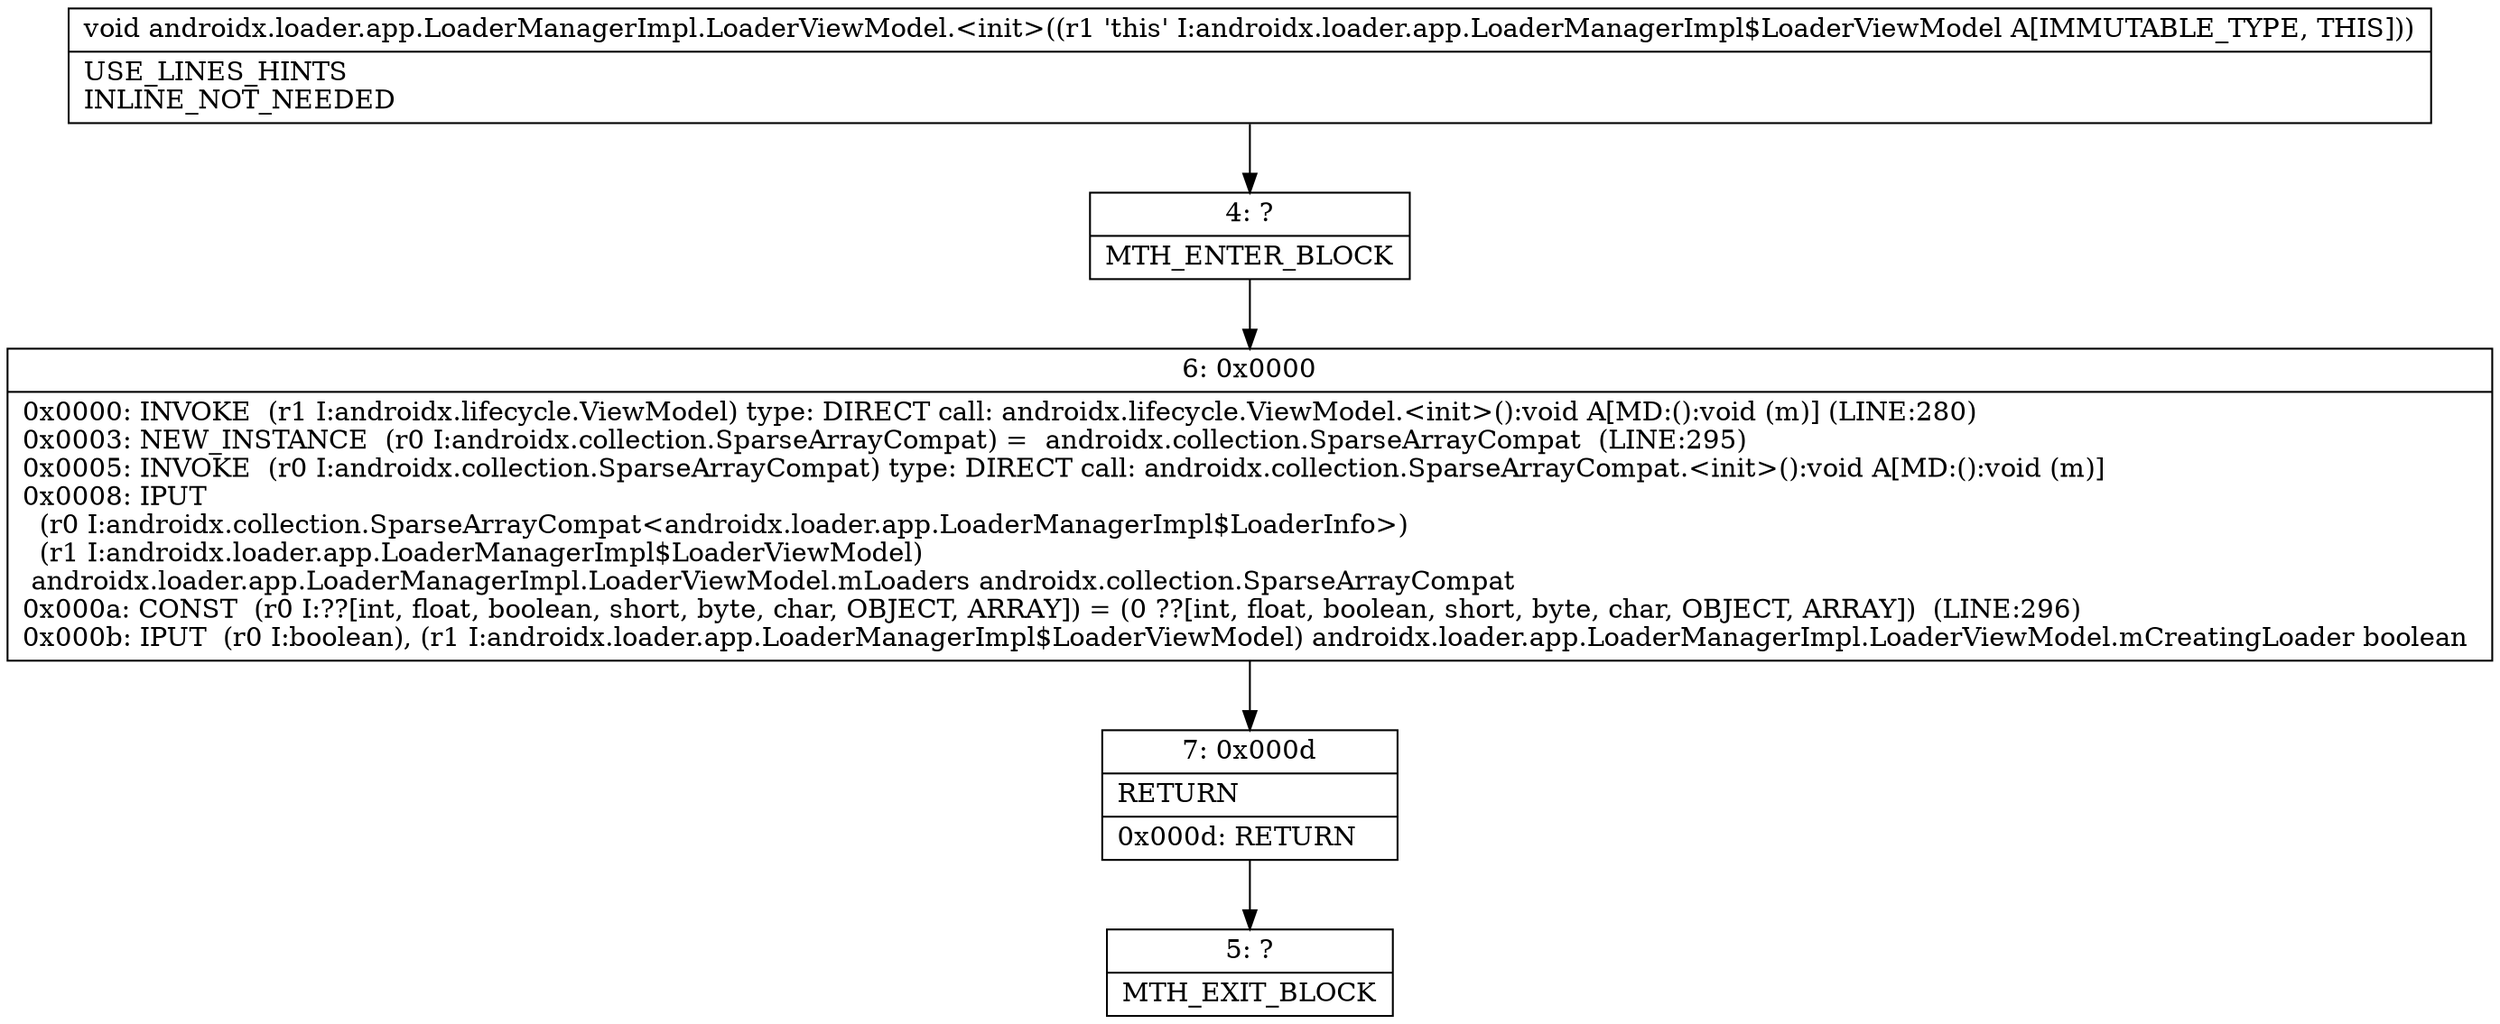 digraph "CFG forandroidx.loader.app.LoaderManagerImpl.LoaderViewModel.\<init\>()V" {
Node_4 [shape=record,label="{4\:\ ?|MTH_ENTER_BLOCK\l}"];
Node_6 [shape=record,label="{6\:\ 0x0000|0x0000: INVOKE  (r1 I:androidx.lifecycle.ViewModel) type: DIRECT call: androidx.lifecycle.ViewModel.\<init\>():void A[MD:():void (m)] (LINE:280)\l0x0003: NEW_INSTANCE  (r0 I:androidx.collection.SparseArrayCompat) =  androidx.collection.SparseArrayCompat  (LINE:295)\l0x0005: INVOKE  (r0 I:androidx.collection.SparseArrayCompat) type: DIRECT call: androidx.collection.SparseArrayCompat.\<init\>():void A[MD:():void (m)]\l0x0008: IPUT  \l  (r0 I:androidx.collection.SparseArrayCompat\<androidx.loader.app.LoaderManagerImpl$LoaderInfo\>)\l  (r1 I:androidx.loader.app.LoaderManagerImpl$LoaderViewModel)\l androidx.loader.app.LoaderManagerImpl.LoaderViewModel.mLoaders androidx.collection.SparseArrayCompat \l0x000a: CONST  (r0 I:??[int, float, boolean, short, byte, char, OBJECT, ARRAY]) = (0 ??[int, float, boolean, short, byte, char, OBJECT, ARRAY])  (LINE:296)\l0x000b: IPUT  (r0 I:boolean), (r1 I:androidx.loader.app.LoaderManagerImpl$LoaderViewModel) androidx.loader.app.LoaderManagerImpl.LoaderViewModel.mCreatingLoader boolean \l}"];
Node_7 [shape=record,label="{7\:\ 0x000d|RETURN\l|0x000d: RETURN   \l}"];
Node_5 [shape=record,label="{5\:\ ?|MTH_EXIT_BLOCK\l}"];
MethodNode[shape=record,label="{void androidx.loader.app.LoaderManagerImpl.LoaderViewModel.\<init\>((r1 'this' I:androidx.loader.app.LoaderManagerImpl$LoaderViewModel A[IMMUTABLE_TYPE, THIS]))  | USE_LINES_HINTS\lINLINE_NOT_NEEDED\l}"];
MethodNode -> Node_4;Node_4 -> Node_6;
Node_6 -> Node_7;
Node_7 -> Node_5;
}

